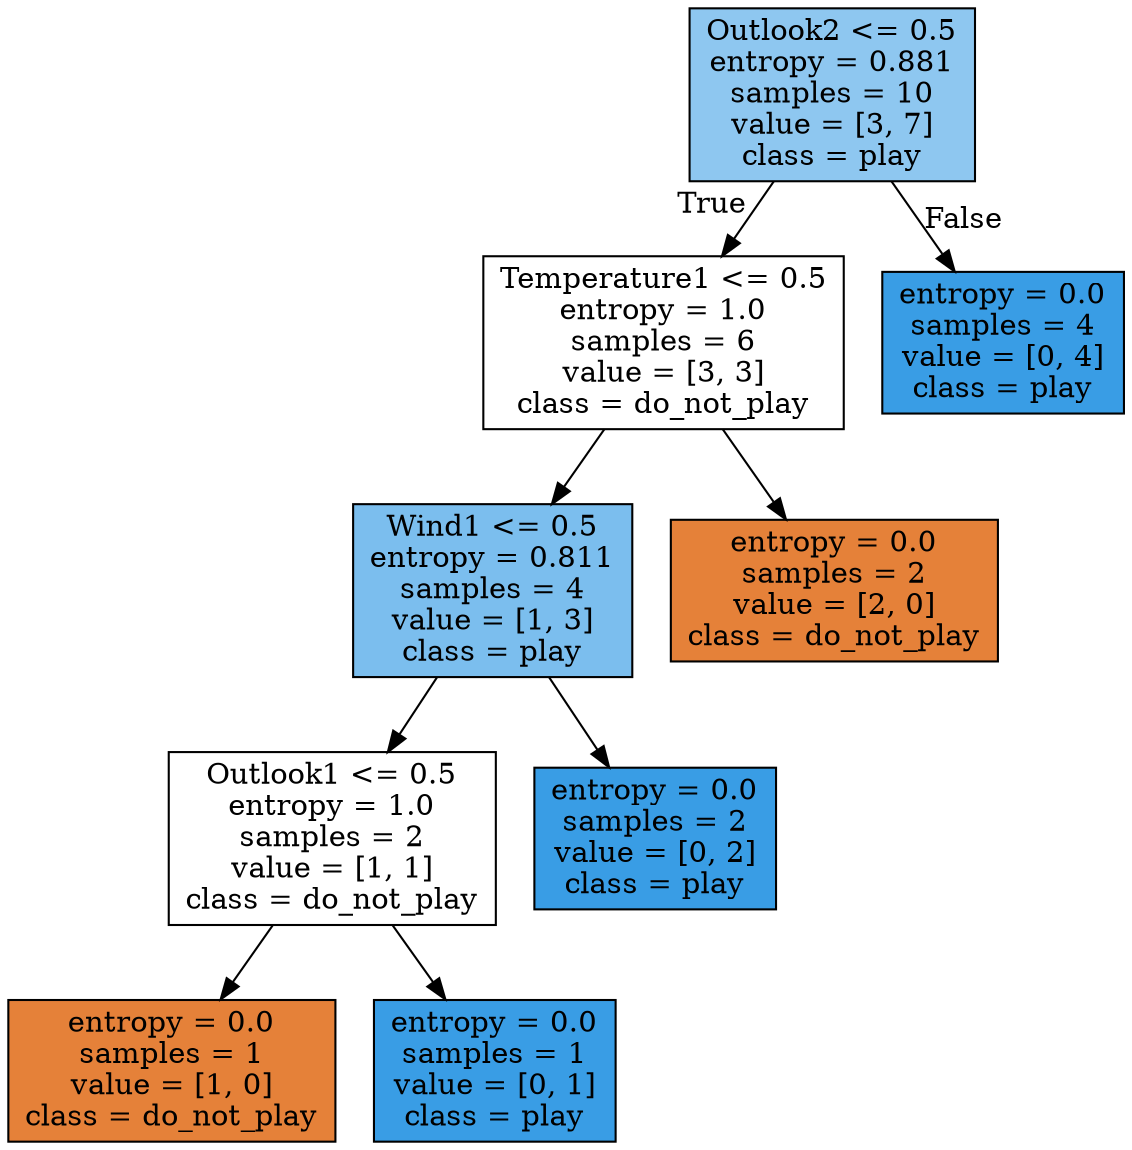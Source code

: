 digraph Tree {
node [shape=box, style="filled", color="black"] ;
0 [label="Outlook2 <= 0.5\nentropy = 0.881\nsamples = 10\nvalue = [3, 7]\nclass = play", fillcolor="#8ec7f0"] ;
1 [label="Temperature1 <= 0.5\nentropy = 1.0\nsamples = 6\nvalue = [3, 3]\nclass = do_not_play", fillcolor="#ffffff"] ;
0 -> 1 [labeldistance=2.5, labelangle=45, headlabel="True"] ;
2 [label="Wind1 <= 0.5\nentropy = 0.811\nsamples = 4\nvalue = [1, 3]\nclass = play", fillcolor="#7bbeee"] ;
1 -> 2 ;
3 [label="Outlook1 <= 0.5\nentropy = 1.0\nsamples = 2\nvalue = [1, 1]\nclass = do_not_play", fillcolor="#ffffff"] ;
2 -> 3 ;
4 [label="entropy = 0.0\nsamples = 1\nvalue = [1, 0]\nclass = do_not_play", fillcolor="#e58139"] ;
3 -> 4 ;
5 [label="entropy = 0.0\nsamples = 1\nvalue = [0, 1]\nclass = play", fillcolor="#399de5"] ;
3 -> 5 ;
6 [label="entropy = 0.0\nsamples = 2\nvalue = [0, 2]\nclass = play", fillcolor="#399de5"] ;
2 -> 6 ;
7 [label="entropy = 0.0\nsamples = 2\nvalue = [2, 0]\nclass = do_not_play", fillcolor="#e58139"] ;
1 -> 7 ;
8 [label="entropy = 0.0\nsamples = 4\nvalue = [0, 4]\nclass = play", fillcolor="#399de5"] ;
0 -> 8 [labeldistance=2.5, labelangle=-45, headlabel="False"] ;
}